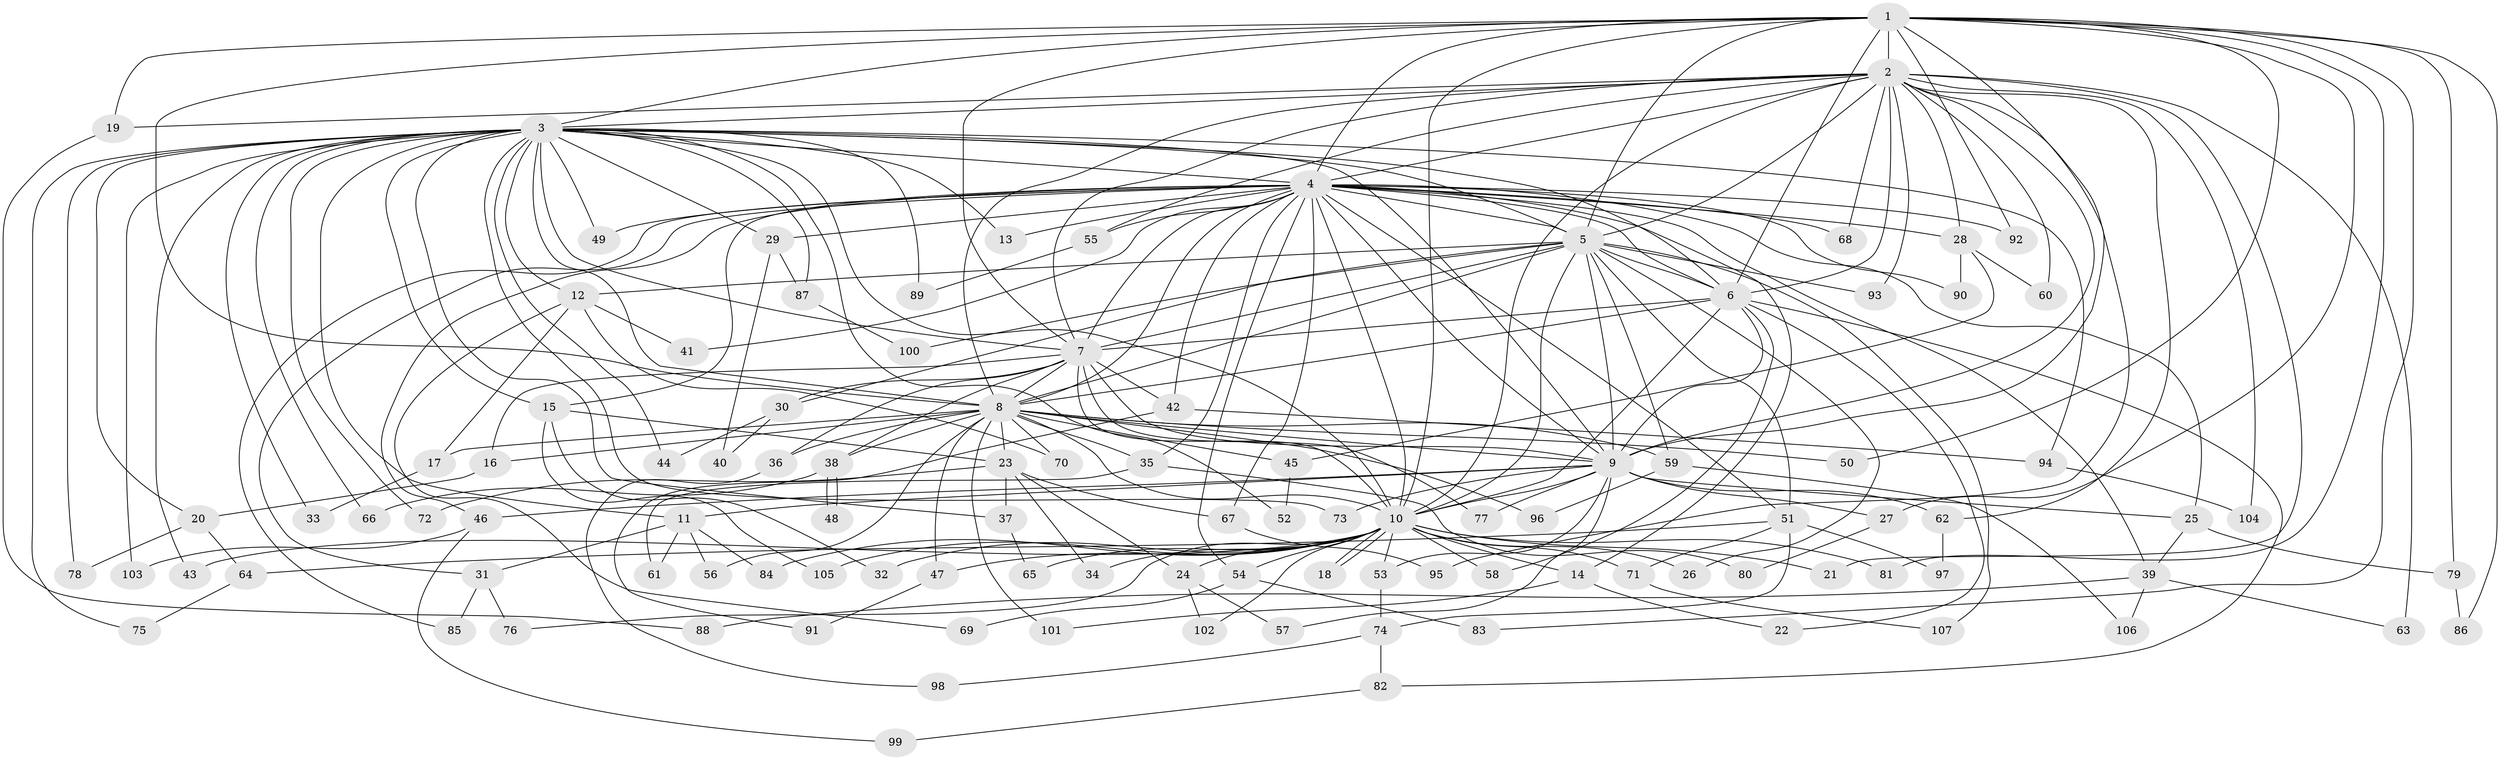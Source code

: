 // coarse degree distribution, {13: 0.012658227848101266, 21: 0.012658227848101266, 29: 0.012658227848101266, 30: 0.012658227848101266, 17: 0.012658227848101266, 11: 0.012658227848101266, 20: 0.012658227848101266, 15: 0.012658227848101266, 27: 0.012658227848101266, 6: 0.0379746835443038, 2: 0.5063291139240507, 4: 0.11392405063291139, 5: 0.0379746835443038, 3: 0.17721518987341772, 8: 0.012658227848101266}
// Generated by graph-tools (version 1.1) at 2025/41/03/06/25 10:41:31]
// undirected, 107 vertices, 239 edges
graph export_dot {
graph [start="1"]
  node [color=gray90,style=filled];
  1;
  2;
  3;
  4;
  5;
  6;
  7;
  8;
  9;
  10;
  11;
  12;
  13;
  14;
  15;
  16;
  17;
  18;
  19;
  20;
  21;
  22;
  23;
  24;
  25;
  26;
  27;
  28;
  29;
  30;
  31;
  32;
  33;
  34;
  35;
  36;
  37;
  38;
  39;
  40;
  41;
  42;
  43;
  44;
  45;
  46;
  47;
  48;
  49;
  50;
  51;
  52;
  53;
  54;
  55;
  56;
  57;
  58;
  59;
  60;
  61;
  62;
  63;
  64;
  65;
  66;
  67;
  68;
  69;
  70;
  71;
  72;
  73;
  74;
  75;
  76;
  77;
  78;
  79;
  80;
  81;
  82;
  83;
  84;
  85;
  86;
  87;
  88;
  89;
  90;
  91;
  92;
  93;
  94;
  95;
  96;
  97;
  98;
  99;
  100;
  101;
  102;
  103;
  104;
  105;
  106;
  107;
  1 -- 2;
  1 -- 3;
  1 -- 4;
  1 -- 5;
  1 -- 6;
  1 -- 7;
  1 -- 8;
  1 -- 9;
  1 -- 10;
  1 -- 19;
  1 -- 27;
  1 -- 50;
  1 -- 79;
  1 -- 81;
  1 -- 83;
  1 -- 86;
  1 -- 92;
  2 -- 3;
  2 -- 4;
  2 -- 5;
  2 -- 6;
  2 -- 7;
  2 -- 8;
  2 -- 9;
  2 -- 10;
  2 -- 19;
  2 -- 21;
  2 -- 28;
  2 -- 55;
  2 -- 60;
  2 -- 62;
  2 -- 63;
  2 -- 68;
  2 -- 93;
  2 -- 95;
  2 -- 104;
  3 -- 4;
  3 -- 5;
  3 -- 6;
  3 -- 7;
  3 -- 8;
  3 -- 9;
  3 -- 10;
  3 -- 11;
  3 -- 12;
  3 -- 13;
  3 -- 15;
  3 -- 20;
  3 -- 29;
  3 -- 33;
  3 -- 37;
  3 -- 43;
  3 -- 44;
  3 -- 49;
  3 -- 52;
  3 -- 66;
  3 -- 72;
  3 -- 73;
  3 -- 75;
  3 -- 78;
  3 -- 87;
  3 -- 89;
  3 -- 94;
  3 -- 103;
  4 -- 5;
  4 -- 6;
  4 -- 7;
  4 -- 8;
  4 -- 9;
  4 -- 10;
  4 -- 13;
  4 -- 14;
  4 -- 15;
  4 -- 25;
  4 -- 28;
  4 -- 29;
  4 -- 31;
  4 -- 35;
  4 -- 39;
  4 -- 41;
  4 -- 42;
  4 -- 46;
  4 -- 49;
  4 -- 51;
  4 -- 54;
  4 -- 55;
  4 -- 67;
  4 -- 68;
  4 -- 85;
  4 -- 90;
  4 -- 92;
  5 -- 6;
  5 -- 7;
  5 -- 8;
  5 -- 9;
  5 -- 10;
  5 -- 12;
  5 -- 26;
  5 -- 30;
  5 -- 51;
  5 -- 59;
  5 -- 93;
  5 -- 100;
  5 -- 107;
  6 -- 7;
  6 -- 8;
  6 -- 9;
  6 -- 10;
  6 -- 22;
  6 -- 58;
  6 -- 82;
  7 -- 8;
  7 -- 9;
  7 -- 10;
  7 -- 16;
  7 -- 30;
  7 -- 36;
  7 -- 38;
  7 -- 42;
  7 -- 77;
  8 -- 9;
  8 -- 10;
  8 -- 16;
  8 -- 17;
  8 -- 23;
  8 -- 35;
  8 -- 36;
  8 -- 38;
  8 -- 45;
  8 -- 47;
  8 -- 50;
  8 -- 56;
  8 -- 59;
  8 -- 70;
  8 -- 96;
  8 -- 101;
  9 -- 10;
  9 -- 11;
  9 -- 25;
  9 -- 27;
  9 -- 46;
  9 -- 53;
  9 -- 57;
  9 -- 62;
  9 -- 73;
  9 -- 77;
  10 -- 14;
  10 -- 18;
  10 -- 18;
  10 -- 21;
  10 -- 24;
  10 -- 26;
  10 -- 32;
  10 -- 34;
  10 -- 43;
  10 -- 47;
  10 -- 53;
  10 -- 54;
  10 -- 58;
  10 -- 65;
  10 -- 71;
  10 -- 76;
  10 -- 81;
  10 -- 84;
  10 -- 102;
  10 -- 105;
  11 -- 31;
  11 -- 56;
  11 -- 61;
  11 -- 84;
  12 -- 17;
  12 -- 41;
  12 -- 69;
  12 -- 70;
  14 -- 22;
  14 -- 101;
  15 -- 23;
  15 -- 32;
  15 -- 105;
  16 -- 20;
  17 -- 33;
  19 -- 88;
  20 -- 64;
  20 -- 78;
  23 -- 24;
  23 -- 34;
  23 -- 37;
  23 -- 67;
  23 -- 72;
  24 -- 57;
  24 -- 102;
  25 -- 39;
  25 -- 79;
  27 -- 80;
  28 -- 45;
  28 -- 60;
  28 -- 90;
  29 -- 40;
  29 -- 87;
  30 -- 40;
  30 -- 44;
  31 -- 76;
  31 -- 85;
  35 -- 61;
  35 -- 80;
  36 -- 98;
  37 -- 65;
  38 -- 48;
  38 -- 48;
  38 -- 66;
  39 -- 63;
  39 -- 88;
  39 -- 106;
  42 -- 91;
  42 -- 94;
  45 -- 52;
  46 -- 99;
  46 -- 103;
  47 -- 91;
  51 -- 64;
  51 -- 71;
  51 -- 74;
  51 -- 97;
  53 -- 74;
  54 -- 69;
  54 -- 83;
  55 -- 89;
  59 -- 96;
  59 -- 106;
  62 -- 97;
  64 -- 75;
  67 -- 95;
  71 -- 107;
  74 -- 82;
  74 -- 98;
  79 -- 86;
  82 -- 99;
  87 -- 100;
  94 -- 104;
}
